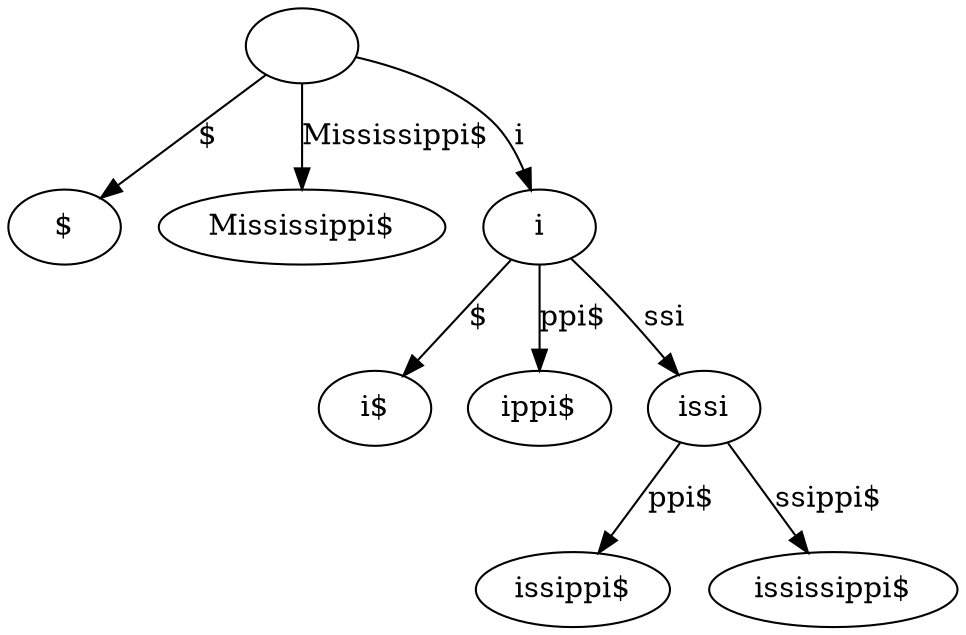 // Suffix tree
digraph {
	"|" [label=""]
	"$|$" [label="$"]
	"|" -> "$|$" [label="$"]
	"Mississippi$|Mississippi$" [label="Mississippi$"]
	"|" -> "Mississippi$|Mississippi$" [label="Mississippi$"]
	"i|i" [label=i]
	"$|i$" [label="i$"]
	"i|i" -> "$|i$" [label="$"]
	"ppi$|ippi$" [label="ippi$"]
	"i|i" -> "ppi$|ippi$" [label="ppi$"]
	"ssi|issi" [label=issi]
	"ppi$|issippi$" [label="issippi$"]
	"ssi|issi" -> "ppi$|issippi$" [label="ppi$"]
	"ssippi$|ississippi$" [label="ississippi$"]
	"ssi|issi" -> "ssippi$|ississippi$" [label="ssippi$"]
	"i|i" -> "ssi|issi" [label=ssi]
	"|" -> "i|i" [label=i]
}
